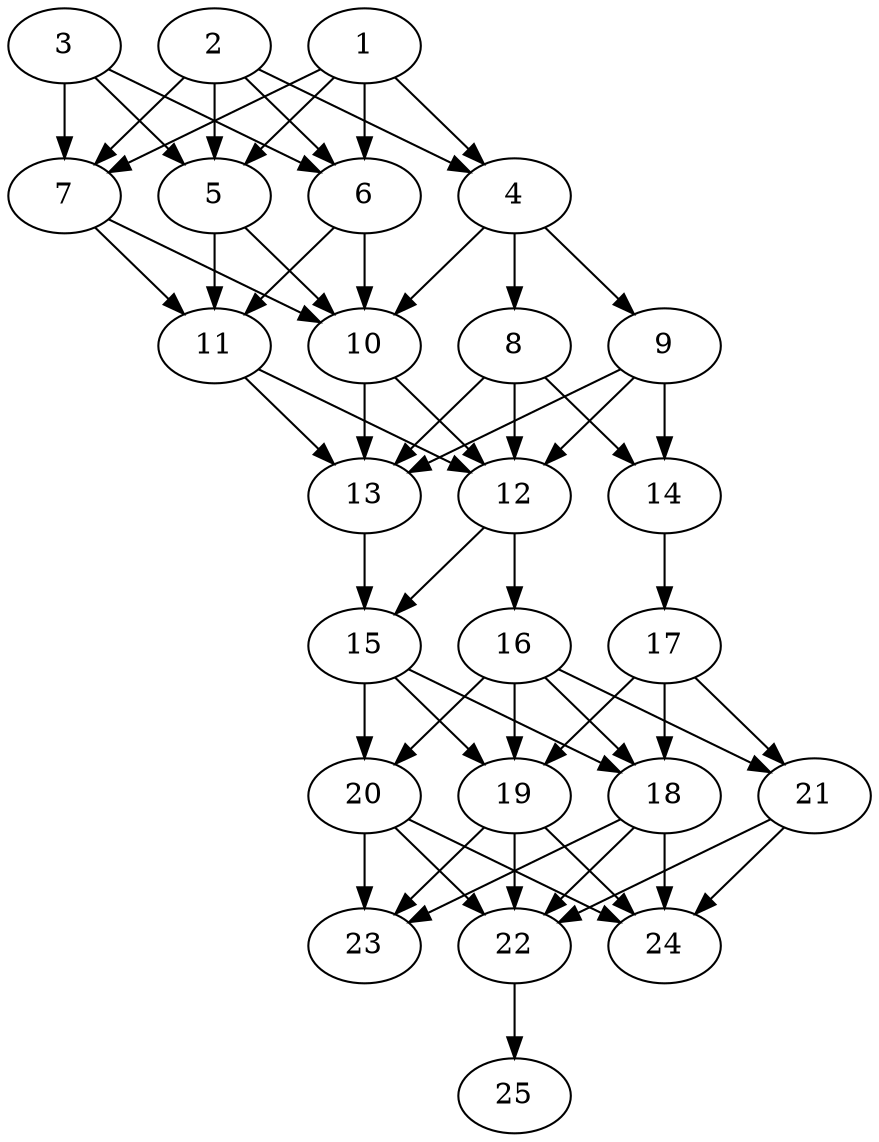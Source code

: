 // DAG automatically generated by daggen at Thu Oct  3 14:00:39 2019
// ./daggen --dot -n 25 --ccr 0.3 --fat 0.5 --regular 0.9 --density 0.9 --mindata 5242880 --maxdata 52428800 
digraph G {
  1 [size="108994560", alpha="0.05", expect_size="32698368"] 
  1 -> 4 [size ="32698368"]
  1 -> 5 [size ="32698368"]
  1 -> 6 [size ="32698368"]
  1 -> 7 [size ="32698368"]
  2 [size="92989440", alpha="0.01", expect_size="27896832"] 
  2 -> 4 [size ="27896832"]
  2 -> 5 [size ="27896832"]
  2 -> 6 [size ="27896832"]
  2 -> 7 [size ="27896832"]
  3 [size="103871147", alpha="0.05", expect_size="31161344"] 
  3 -> 5 [size ="31161344"]
  3 -> 6 [size ="31161344"]
  3 -> 7 [size ="31161344"]
  4 [size="42420907", alpha="0.05", expect_size="12726272"] 
  4 -> 8 [size ="12726272"]
  4 -> 9 [size ="12726272"]
  4 -> 10 [size ="12726272"]
  5 [size="32791893", alpha="0.08", expect_size="9837568"] 
  5 -> 10 [size ="9837568"]
  5 -> 11 [size ="9837568"]
  6 [size="158040747", alpha="0.16", expect_size="47412224"] 
  6 -> 10 [size ="47412224"]
  6 -> 11 [size ="47412224"]
  7 [size="46301867", alpha="0.18", expect_size="13890560"] 
  7 -> 10 [size ="13890560"]
  7 -> 11 [size ="13890560"]
  8 [size="157822293", alpha="0.04", expect_size="47346688"] 
  8 -> 12 [size ="47346688"]
  8 -> 13 [size ="47346688"]
  8 -> 14 [size ="47346688"]
  9 [size="101539840", alpha="0.14", expect_size="30461952"] 
  9 -> 12 [size ="30461952"]
  9 -> 13 [size ="30461952"]
  9 -> 14 [size ="30461952"]
  10 [size="104823467", alpha="0.03", expect_size="31447040"] 
  10 -> 12 [size ="31447040"]
  10 -> 13 [size ="31447040"]
  11 [size="138233173", alpha="0.15", expect_size="41469952"] 
  11 -> 12 [size ="41469952"]
  11 -> 13 [size ="41469952"]
  12 [size="21312853", alpha="0.17", expect_size="6393856"] 
  12 -> 15 [size ="6393856"]
  12 -> 16 [size ="6393856"]
  13 [size="28361387", alpha="0.11", expect_size="8508416"] 
  13 -> 15 [size ="8508416"]
  14 [size="67846827", alpha="0.04", expect_size="20354048"] 
  14 -> 17 [size ="20354048"]
  15 [size="104557227", alpha="0.11", expect_size="31367168"] 
  15 -> 18 [size ="31367168"]
  15 -> 19 [size ="31367168"]
  15 -> 20 [size ="31367168"]
  16 [size="171059200", alpha="0.12", expect_size="51317760"] 
  16 -> 18 [size ="51317760"]
  16 -> 19 [size ="51317760"]
  16 -> 20 [size ="51317760"]
  16 -> 21 [size ="51317760"]
  17 [size="135697067", alpha="0.13", expect_size="40709120"] 
  17 -> 18 [size ="40709120"]
  17 -> 19 [size ="40709120"]
  17 -> 21 [size ="40709120"]
  18 [size="118572373", alpha="0.12", expect_size="35571712"] 
  18 -> 22 [size ="35571712"]
  18 -> 23 [size ="35571712"]
  18 -> 24 [size ="35571712"]
  19 [size="148841813", alpha="0.10", expect_size="44652544"] 
  19 -> 22 [size ="44652544"]
  19 -> 23 [size ="44652544"]
  19 -> 24 [size ="44652544"]
  20 [size="97754453", alpha="0.08", expect_size="29326336"] 
  20 -> 22 [size ="29326336"]
  20 -> 23 [size ="29326336"]
  20 -> 24 [size ="29326336"]
  21 [size="121623893", alpha="0.17", expect_size="36487168"] 
  21 -> 22 [size ="36487168"]
  21 -> 24 [size ="36487168"]
  22 [size="86114987", alpha="0.16", expect_size="25834496"] 
  22 -> 25 [size ="25834496"]
  23 [size="62907733", alpha="0.05", expect_size="18872320"] 
  24 [size="146240853", alpha="0.18", expect_size="43872256"] 
  25 [size="17848320", alpha="0.13", expect_size="5354496"] 
}

